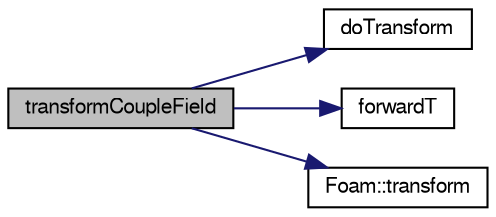digraph "transformCoupleField"
{
  bgcolor="transparent";
  edge [fontname="FreeSans",fontsize="10",labelfontname="FreeSans",labelfontsize="10"];
  node [fontname="FreeSans",fontsize="10",shape=record];
  rankdir="LR";
  Node41 [label="transformCoupleField",height=0.2,width=0.4,color="black", fillcolor="grey75", style="filled", fontcolor="black"];
  Node41 -> Node42 [color="midnightblue",fontsize="10",style="solid",fontname="FreeSans"];
  Node42 [label="doTransform",height=0.2,width=0.4,color="black",URL="$a24934.html#a97385409921d93c24d936598a3020255",tooltip="Is the transform required. "];
  Node41 -> Node43 [color="midnightblue",fontsize="10",style="solid",fontname="FreeSans"];
  Node43 [label="forwardT",height=0.2,width=0.4,color="black",URL="$a24934.html#afdf91995b1dad00ee0a93273eb29ad23",tooltip="Return face transformation tensor. "];
  Node41 -> Node44 [color="midnightblue",fontsize="10",style="solid",fontname="FreeSans"];
  Node44 [label="Foam::transform",height=0.2,width=0.4,color="black",URL="$a21124.html#a919915170941701c1223291531ad010c"];
}
